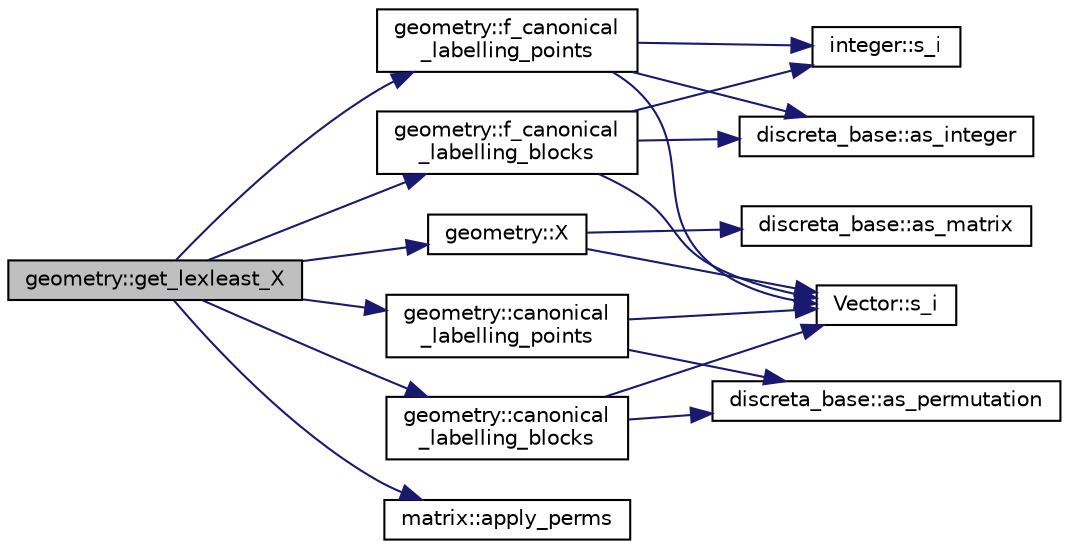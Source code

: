 digraph "geometry::get_lexleast_X"
{
  edge [fontname="Helvetica",fontsize="10",labelfontname="Helvetica",labelfontsize="10"];
  node [fontname="Helvetica",fontsize="10",shape=record];
  rankdir="LR";
  Node871 [label="geometry::get_lexleast_X",height=0.2,width=0.4,color="black", fillcolor="grey75", style="filled", fontcolor="black"];
  Node871 -> Node872 [color="midnightblue",fontsize="10",style="solid",fontname="Helvetica"];
  Node872 [label="geometry::f_canonical\l_labelling_points",height=0.2,width=0.4,color="black", fillcolor="white", style="filled",URL="$da/d44/classgeometry.html#a0695b0c3dc2a75a232631dfda609daf7"];
  Node872 -> Node873 [color="midnightblue",fontsize="10",style="solid",fontname="Helvetica"];
  Node873 [label="Vector::s_i",height=0.2,width=0.4,color="black", fillcolor="white", style="filled",URL="$d5/db2/class_vector.html#a1c4fe1752523df8119f70dd550244871"];
  Node872 -> Node874 [color="midnightblue",fontsize="10",style="solid",fontname="Helvetica"];
  Node874 [label="discreta_base::as_integer",height=0.2,width=0.4,color="black", fillcolor="white", style="filled",URL="$d7/d71/classdiscreta__base.html#a00d7691eaf874fd283d942692fe8dd26"];
  Node872 -> Node875 [color="midnightblue",fontsize="10",style="solid",fontname="Helvetica"];
  Node875 [label="integer::s_i",height=0.2,width=0.4,color="black", fillcolor="white", style="filled",URL="$d0/de5/classinteger.html#adf28e9f94d4c844adaa950deeb80b904"];
  Node871 -> Node876 [color="midnightblue",fontsize="10",style="solid",fontname="Helvetica"];
  Node876 [label="geometry::f_canonical\l_labelling_blocks",height=0.2,width=0.4,color="black", fillcolor="white", style="filled",URL="$da/d44/classgeometry.html#a48f58feb451efdf72ce2a5c3411b62c1"];
  Node876 -> Node873 [color="midnightblue",fontsize="10",style="solid",fontname="Helvetica"];
  Node876 -> Node874 [color="midnightblue",fontsize="10",style="solid",fontname="Helvetica"];
  Node876 -> Node875 [color="midnightblue",fontsize="10",style="solid",fontname="Helvetica"];
  Node871 -> Node877 [color="midnightblue",fontsize="10",style="solid",fontname="Helvetica"];
  Node877 [label="geometry::X",height=0.2,width=0.4,color="black", fillcolor="white", style="filled",URL="$da/d44/classgeometry.html#a2eff9c42b83c90012092d49218237d9d"];
  Node877 -> Node873 [color="midnightblue",fontsize="10",style="solid",fontname="Helvetica"];
  Node877 -> Node878 [color="midnightblue",fontsize="10",style="solid",fontname="Helvetica"];
  Node878 [label="discreta_base::as_matrix",height=0.2,width=0.4,color="black", fillcolor="white", style="filled",URL="$d7/d71/classdiscreta__base.html#ae4d7f56d917a4707b838fbffde6467ff"];
  Node871 -> Node879 [color="midnightblue",fontsize="10",style="solid",fontname="Helvetica"];
  Node879 [label="matrix::apply_perms",height=0.2,width=0.4,color="black", fillcolor="white", style="filled",URL="$d1/d8d/classmatrix.html#a4bfbaa097eedb8b427169c593cbb40d0"];
  Node871 -> Node880 [color="midnightblue",fontsize="10",style="solid",fontname="Helvetica"];
  Node880 [label="geometry::canonical\l_labelling_points",height=0.2,width=0.4,color="black", fillcolor="white", style="filled",URL="$da/d44/classgeometry.html#ac426783bf96ded3a50f6746f521bdd31"];
  Node880 -> Node873 [color="midnightblue",fontsize="10",style="solid",fontname="Helvetica"];
  Node880 -> Node881 [color="midnightblue",fontsize="10",style="solid",fontname="Helvetica"];
  Node881 [label="discreta_base::as_permutation",height=0.2,width=0.4,color="black", fillcolor="white", style="filled",URL="$d7/d71/classdiscreta__base.html#aa4e72f36a82984239b12ae831e131098"];
  Node871 -> Node882 [color="midnightblue",fontsize="10",style="solid",fontname="Helvetica"];
  Node882 [label="geometry::canonical\l_labelling_blocks",height=0.2,width=0.4,color="black", fillcolor="white", style="filled",URL="$da/d44/classgeometry.html#a6d9453619be9ea76e6e63485594b301f"];
  Node882 -> Node873 [color="midnightblue",fontsize="10",style="solid",fontname="Helvetica"];
  Node882 -> Node881 [color="midnightblue",fontsize="10",style="solid",fontname="Helvetica"];
}
